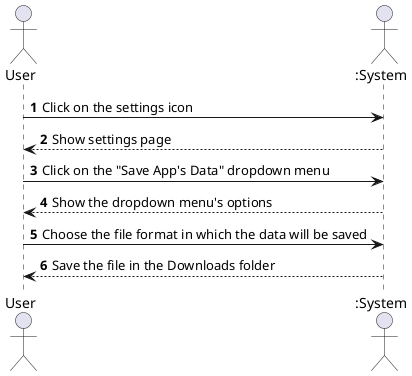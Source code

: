 @startuml
'https://plantuml.com/sequence-diagram

autonumber

autonumber

actor "User" as user
actor ":System" as sys

user -> sys: Click on the settings icon
user <-- sys: Show settings page

user -> sys: Click on the "Save App's Data" dropdown menu
user <-- sys: Show the dropdown menu's options

user -> sys: Choose the file format in which the data will be saved
user <-- sys: Save the file in the Downloads folder




@enduml